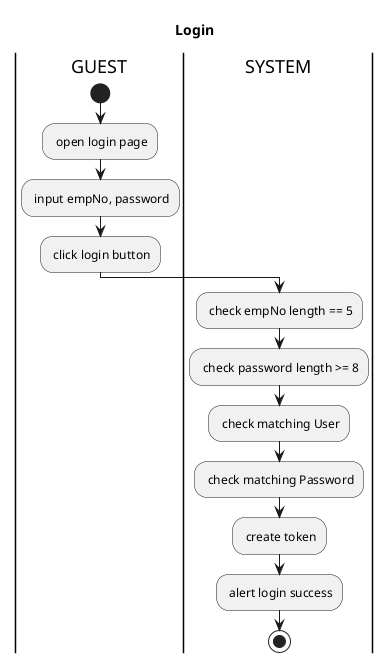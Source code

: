 @startuml

title Login

|GUEST|
start
: open login page;
: input empNo, password;
: click login button;
|SYSTEM|
: check empNo length == 5;
: check password length >= 8;
: check matching User;
: check matching Password;
: create token;
: alert login success;
stop
@enduml